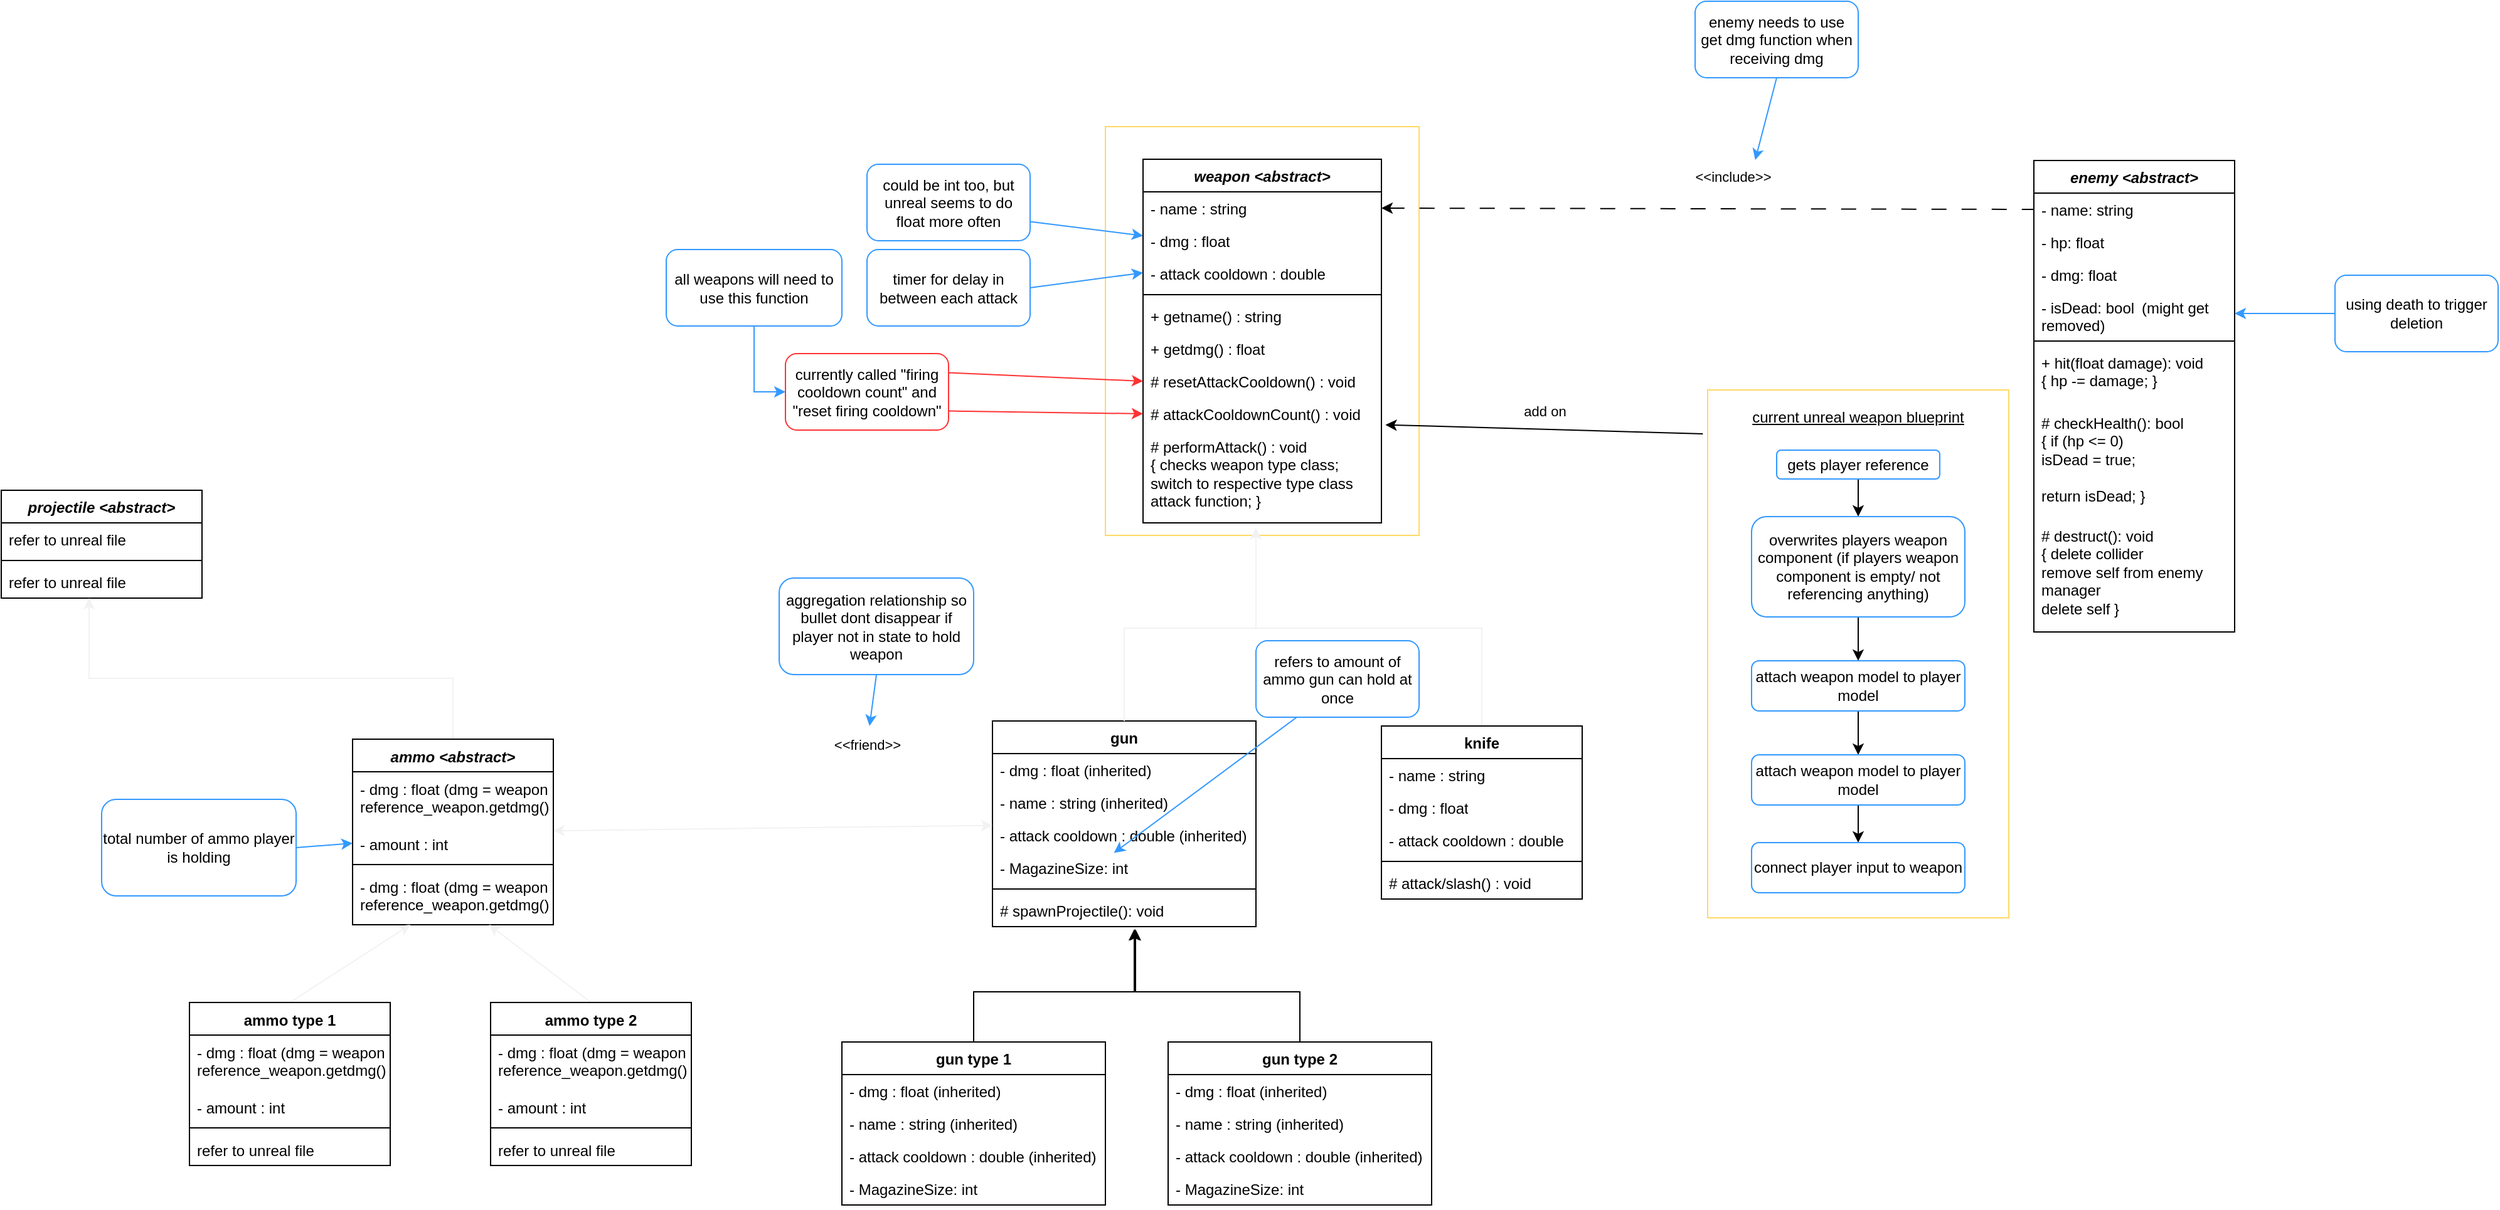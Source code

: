 <mxfile version="24.6.1" type="device">
  <diagram name="Page-1" id="6MPBKqMcZj6GRGKp0TaY">
    <mxGraphModel dx="1543" dy="897" grid="1" gridSize="10" guides="1" tooltips="1" connect="1" arrows="1" fold="1" page="0" pageScale="1" pageWidth="850" pageHeight="1100" math="0" shadow="0">
      <root>
        <mxCell id="0" />
        <mxCell id="1" parent="0" />
        <mxCell id="6zPrzkhNBLhy1z3i9wGa-2" value="" style="whiteSpace=wrap;html=1;fillColor=none;strokeColor=#FFD966;movable=1;resizable=1;rotatable=1;deletable=1;editable=1;locked=0;connectable=1;" parent="1" vertex="1">
          <mxGeometry x="440" y="-250" width="250" height="326" as="geometry" />
        </mxCell>
        <mxCell id="JXRb00SrN08mzoMpd-NG-2" value="gun" style="swimlane;fontStyle=1;align=center;verticalAlign=top;childLayout=stackLayout;horizontal=1;startSize=26;horizontalStack=0;resizeParent=1;resizeParentMax=0;resizeLast=0;collapsible=1;marginBottom=0;whiteSpace=wrap;html=1;" parent="1" vertex="1">
          <mxGeometry x="350" y="224" width="210" height="164" as="geometry" />
        </mxCell>
        <mxCell id="JXRb00SrN08mzoMpd-NG-5" value="- dmg : float (inherited)" style="text;strokeColor=none;fillColor=none;align=left;verticalAlign=top;spacingLeft=4;spacingRight=4;overflow=hidden;rotatable=0;points=[[0,0.5],[1,0.5]];portConstraint=eastwest;whiteSpace=wrap;html=1;" parent="JXRb00SrN08mzoMpd-NG-2" vertex="1">
          <mxGeometry y="26" width="210" height="26" as="geometry" />
        </mxCell>
        <mxCell id="JXRb00SrN08mzoMpd-NG-3" value="- name : string (inherited)" style="text;strokeColor=none;fillColor=none;align=left;verticalAlign=top;spacingLeft=4;spacingRight=4;overflow=hidden;rotatable=0;points=[[0,0.5],[1,0.5]];portConstraint=eastwest;whiteSpace=wrap;html=1;" parent="JXRb00SrN08mzoMpd-NG-2" vertex="1">
          <mxGeometry y="52" width="210" height="26" as="geometry" />
        </mxCell>
        <mxCell id="6zPrzkhNBLhy1z3i9wGa-43" value="- attack cooldown : double (inherited)" style="text;strokeColor=none;fillColor=none;align=left;verticalAlign=top;spacingLeft=4;spacingRight=4;overflow=hidden;rotatable=0;points=[[0,0.5],[1,0.5]];portConstraint=eastwest;whiteSpace=wrap;html=1;" parent="JXRb00SrN08mzoMpd-NG-2" vertex="1">
          <mxGeometry y="78" width="210" height="26" as="geometry" />
        </mxCell>
        <mxCell id="JXRb00SrN08mzoMpd-NG-10" value="- MagazineSize: int" style="text;strokeColor=none;fillColor=none;align=left;verticalAlign=top;spacingLeft=4;spacingRight=4;overflow=hidden;rotatable=0;points=[[0,0.5],[1,0.5]];portConstraint=eastwest;whiteSpace=wrap;html=1;" parent="JXRb00SrN08mzoMpd-NG-2" vertex="1">
          <mxGeometry y="104" width="210" height="26" as="geometry" />
        </mxCell>
        <mxCell id="_mh84VMPJjk686MAF9o1-27" value="" style="line;strokeWidth=1;fillColor=none;align=left;verticalAlign=middle;spacingTop=-1;spacingLeft=3;spacingRight=3;rotatable=0;labelPosition=right;points=[];portConstraint=eastwest;strokeColor=inherit;" vertex="1" parent="JXRb00SrN08mzoMpd-NG-2">
          <mxGeometry y="130" width="210" height="8" as="geometry" />
        </mxCell>
        <mxCell id="_mh84VMPJjk686MAF9o1-26" value="# spawnProjectile(): void" style="text;strokeColor=none;fillColor=none;align=left;verticalAlign=top;spacingLeft=4;spacingRight=4;overflow=hidden;rotatable=0;points=[[0,0.5],[1,0.5]];portConstraint=eastwest;whiteSpace=wrap;html=1;" vertex="1" parent="JXRb00SrN08mzoMpd-NG-2">
          <mxGeometry y="138" width="210" height="26" as="geometry" />
        </mxCell>
        <mxCell id="JXRb00SrN08mzoMpd-NG-8" style="rounded=0;orthogonalLoop=1;jettySize=auto;html=1;exitX=1;exitY=0.75;exitDx=0;exitDy=0;strokeColor=#3399FF;endArrow=classic;endFill=1;entryX=0;entryY=0.346;entryDx=0;entryDy=0;entryPerimeter=0;" parent="1" source="6zPrzkhNBLhy1z3i9wGa-31" target="6zPrzkhNBLhy1z3i9wGa-23" edge="1">
          <mxGeometry relative="1" as="geometry">
            <mxPoint x="750" y="-80.5" as="sourcePoint" />
            <mxPoint x="470" y="-50" as="targetPoint" />
          </mxGeometry>
        </mxCell>
        <mxCell id="JXRb00SrN08mzoMpd-NG-12" style="rounded=0;orthogonalLoop=1;jettySize=auto;html=1;exitX=0.25;exitY=1;exitDx=0;exitDy=0;entryX=0.461;entryY=0.046;entryDx=0;entryDy=0;entryPerimeter=0;strokeColor=#3399FF;" parent="1" source="6zPrzkhNBLhy1z3i9wGa-32" target="JXRb00SrN08mzoMpd-NG-10" edge="1">
          <mxGeometry relative="1" as="geometry">
            <mxPoint x="600" y="288.5" as="sourcePoint" />
          </mxGeometry>
        </mxCell>
        <mxCell id="JXRb00SrN08mzoMpd-NG-13" value="&lt;i&gt;projectile &amp;lt;abstract&amp;gt;&lt;/i&gt;" style="swimlane;fontStyle=1;align=center;verticalAlign=top;childLayout=stackLayout;horizontal=1;startSize=26;horizontalStack=0;resizeParent=1;resizeParentMax=0;resizeLast=0;collapsible=1;marginBottom=0;whiteSpace=wrap;html=1;" parent="1" vertex="1">
          <mxGeometry x="-440" y="40" width="160" height="86" as="geometry" />
        </mxCell>
        <mxCell id="JXRb00SrN08mzoMpd-NG-14" value="refer to unreal file" style="text;strokeColor=none;fillColor=none;align=left;verticalAlign=top;spacingLeft=4;spacingRight=4;overflow=hidden;rotatable=0;points=[[0,0.5],[1,0.5]];portConstraint=eastwest;whiteSpace=wrap;html=1;" parent="JXRb00SrN08mzoMpd-NG-13" vertex="1">
          <mxGeometry y="26" width="160" height="26" as="geometry" />
        </mxCell>
        <mxCell id="JXRb00SrN08mzoMpd-NG-17" value="" style="line;strokeWidth=1;fillColor=none;align=left;verticalAlign=middle;spacingTop=-1;spacingLeft=3;spacingRight=3;rotatable=0;labelPosition=right;points=[];portConstraint=eastwest;strokeColor=inherit;" parent="JXRb00SrN08mzoMpd-NG-13" vertex="1">
          <mxGeometry y="52" width="160" height="8" as="geometry" />
        </mxCell>
        <mxCell id="JXRb00SrN08mzoMpd-NG-23" value="refer to unreal file" style="text;strokeColor=none;fillColor=none;align=left;verticalAlign=top;spacingLeft=4;spacingRight=4;overflow=hidden;rotatable=0;points=[[0,0.5],[1,0.5]];portConstraint=eastwest;whiteSpace=wrap;html=1;" parent="JXRb00SrN08mzoMpd-NG-13" vertex="1">
          <mxGeometry y="60" width="160" height="26" as="geometry" />
        </mxCell>
        <mxCell id="JXRb00SrN08mzoMpd-NG-29" style="edgeStyle=none;rounded=0;orthogonalLoop=1;jettySize=auto;html=1;strokeColor=#F2F2F2;align=center;verticalAlign=middle;fontFamily=Helvetica;fontSize=11;fontColor=default;labelBackgroundColor=default;endArrow=classic;startArrow=classic;startFill=1;" parent="1" source="JXRb00SrN08mzoMpd-NG-24" target="JXRb00SrN08mzoMpd-NG-2" edge="1">
          <mxGeometry relative="1" as="geometry" />
        </mxCell>
        <mxCell id="JXRb00SrN08mzoMpd-NG-32" style="edgeStyle=orthogonalEdgeStyle;rounded=0;orthogonalLoop=1;jettySize=auto;html=1;exitX=0.5;exitY=0;exitDx=0;exitDy=0;strokeColor=#F2F2F2;align=center;verticalAlign=middle;fontFamily=Helvetica;fontSize=11;fontColor=default;labelBackgroundColor=default;endArrow=classic;" parent="1" source="JXRb00SrN08mzoMpd-NG-24" target="JXRb00SrN08mzoMpd-NG-23" edge="1">
          <mxGeometry relative="1" as="geometry">
            <Array as="points">
              <mxPoint x="-80" y="190" />
              <mxPoint x="-370" y="190" />
            </Array>
          </mxGeometry>
        </mxCell>
        <mxCell id="JXRb00SrN08mzoMpd-NG-24" value="&lt;i&gt;ammo &amp;lt;abstract&amp;gt;&lt;/i&gt;" style="swimlane;fontStyle=1;align=center;verticalAlign=top;childLayout=stackLayout;horizontal=1;startSize=26;horizontalStack=0;resizeParent=1;resizeParentMax=0;resizeLast=0;collapsible=1;marginBottom=0;whiteSpace=wrap;html=1;" parent="1" vertex="1">
          <mxGeometry x="-160" y="238.5" width="160" height="148" as="geometry" />
        </mxCell>
        <mxCell id="JXRb00SrN08mzoMpd-NG-35" value="- dmg : float (dmg = weapon reference_weapon.getdmg()}" style="text;strokeColor=none;fillColor=none;align=left;verticalAlign=top;spacingLeft=4;spacingRight=4;overflow=hidden;rotatable=0;points=[[0,0.5],[1,0.5]];portConstraint=eastwest;whiteSpace=wrap;html=1;" parent="JXRb00SrN08mzoMpd-NG-24" vertex="1">
          <mxGeometry y="26" width="160" height="44" as="geometry" />
        </mxCell>
        <mxCell id="JXRb00SrN08mzoMpd-NG-27" value="- amount : int" style="text;strokeColor=none;fillColor=none;align=left;verticalAlign=top;spacingLeft=4;spacingRight=4;overflow=hidden;rotatable=0;points=[[0,0.5],[1,0.5]];portConstraint=eastwest;whiteSpace=wrap;html=1;" parent="JXRb00SrN08mzoMpd-NG-24" vertex="1">
          <mxGeometry y="70" width="160" height="26" as="geometry" />
        </mxCell>
        <mxCell id="JXRb00SrN08mzoMpd-NG-26" value="" style="line;strokeWidth=1;fillColor=none;align=left;verticalAlign=middle;spacingTop=-1;spacingLeft=3;spacingRight=3;rotatable=0;labelPosition=right;points=[];portConstraint=eastwest;strokeColor=inherit;" parent="JXRb00SrN08mzoMpd-NG-24" vertex="1">
          <mxGeometry y="96" width="160" height="8" as="geometry" />
        </mxCell>
        <mxCell id="JXRb00SrN08mzoMpd-NG-48" value="- dmg : float (dmg = weapon reference_weapon.getdmg()}" style="text;strokeColor=none;fillColor=none;align=left;verticalAlign=top;spacingLeft=4;spacingRight=4;overflow=hidden;rotatable=0;points=[[0,0.5],[1,0.5]];portConstraint=eastwest;whiteSpace=wrap;html=1;" parent="JXRb00SrN08mzoMpd-NG-24" vertex="1">
          <mxGeometry y="104" width="160" height="44" as="geometry" />
        </mxCell>
        <mxCell id="JXRb00SrN08mzoMpd-NG-31" value="&amp;lt;&amp;lt;friend&amp;gt;&amp;gt;" style="text;html=1;align=center;verticalAlign=middle;resizable=0;points=[];autosize=1;strokeColor=none;fillColor=none;fontFamily=Helvetica;fontSize=11;fontColor=default;labelBackgroundColor=default;" parent="1" vertex="1">
          <mxGeometry x="210" y="228" width="80" height="30" as="geometry" />
        </mxCell>
        <mxCell id="JXRb00SrN08mzoMpd-NG-45" style="edgeStyle=none;rounded=0;orthogonalLoop=1;jettySize=auto;html=1;exitX=0.5;exitY=0;exitDx=0;exitDy=0;strokeColor=#F2F2F2;align=center;verticalAlign=middle;fontFamily=Helvetica;fontSize=11;fontColor=default;labelBackgroundColor=default;endArrow=classic;" parent="1" source="JXRb00SrN08mzoMpd-NG-37" target="JXRb00SrN08mzoMpd-NG-48" edge="1">
          <mxGeometry relative="1" as="geometry" />
        </mxCell>
        <mxCell id="JXRb00SrN08mzoMpd-NG-37" value="ammo type 1" style="swimlane;fontStyle=1;align=center;verticalAlign=top;childLayout=stackLayout;horizontal=1;startSize=26;horizontalStack=0;resizeParent=1;resizeParentMax=0;resizeLast=0;collapsible=1;marginBottom=0;whiteSpace=wrap;html=1;" parent="1" vertex="1">
          <mxGeometry x="-290" y="448.5" width="160" height="130" as="geometry" />
        </mxCell>
        <mxCell id="JXRb00SrN08mzoMpd-NG-38" value="- dmg : float (dmg = weapon reference_weapon.getdmg()}" style="text;strokeColor=none;fillColor=none;align=left;verticalAlign=top;spacingLeft=4;spacingRight=4;overflow=hidden;rotatable=0;points=[[0,0.5],[1,0.5]];portConstraint=eastwest;whiteSpace=wrap;html=1;" parent="JXRb00SrN08mzoMpd-NG-37" vertex="1">
          <mxGeometry y="26" width="160" height="44" as="geometry" />
        </mxCell>
        <mxCell id="JXRb00SrN08mzoMpd-NG-51" value="- amount : int" style="text;strokeColor=none;fillColor=none;align=left;verticalAlign=top;spacingLeft=4;spacingRight=4;overflow=hidden;rotatable=0;points=[[0,0.5],[1,0.5]];portConstraint=eastwest;whiteSpace=wrap;html=1;" parent="JXRb00SrN08mzoMpd-NG-37" vertex="1">
          <mxGeometry y="70" width="160" height="26" as="geometry" />
        </mxCell>
        <mxCell id="JXRb00SrN08mzoMpd-NG-39" value="" style="line;strokeWidth=1;fillColor=none;align=left;verticalAlign=middle;spacingTop=-1;spacingLeft=3;spacingRight=3;rotatable=0;labelPosition=right;points=[];portConstraint=eastwest;strokeColor=inherit;" parent="JXRb00SrN08mzoMpd-NG-37" vertex="1">
          <mxGeometry y="96" width="160" height="8" as="geometry" />
        </mxCell>
        <mxCell id="JXRb00SrN08mzoMpd-NG-40" value="refer to unreal file" style="text;strokeColor=none;fillColor=none;align=left;verticalAlign=top;spacingLeft=4;spacingRight=4;overflow=hidden;rotatable=0;points=[[0,0.5],[1,0.5]];portConstraint=eastwest;whiteSpace=wrap;html=1;" parent="JXRb00SrN08mzoMpd-NG-37" vertex="1">
          <mxGeometry y="104" width="160" height="26" as="geometry" />
        </mxCell>
        <mxCell id="JXRb00SrN08mzoMpd-NG-46" style="edgeStyle=none;rounded=0;orthogonalLoop=1;jettySize=auto;html=1;exitX=0.5;exitY=0;exitDx=0;exitDy=0;strokeColor=#F2F2F2;align=center;verticalAlign=middle;fontFamily=Helvetica;fontSize=11;fontColor=default;labelBackgroundColor=default;endArrow=classic;" parent="1" source="JXRb00SrN08mzoMpd-NG-41" target="JXRb00SrN08mzoMpd-NG-48" edge="1">
          <mxGeometry relative="1" as="geometry" />
        </mxCell>
        <mxCell id="JXRb00SrN08mzoMpd-NG-41" value="ammo type 2" style="swimlane;fontStyle=1;align=center;verticalAlign=top;childLayout=stackLayout;horizontal=1;startSize=26;horizontalStack=0;resizeParent=1;resizeParentMax=0;resizeLast=0;collapsible=1;marginBottom=0;whiteSpace=wrap;html=1;" parent="1" vertex="1">
          <mxGeometry x="-50" y="448.5" width="160" height="130" as="geometry" />
        </mxCell>
        <mxCell id="JXRb00SrN08mzoMpd-NG-42" value="- dmg : float (dmg = weapon reference_weapon.getdmg()}" style="text;strokeColor=none;fillColor=none;align=left;verticalAlign=top;spacingLeft=4;spacingRight=4;overflow=hidden;rotatable=0;points=[[0,0.5],[1,0.5]];portConstraint=eastwest;whiteSpace=wrap;html=1;" parent="JXRb00SrN08mzoMpd-NG-41" vertex="1">
          <mxGeometry y="26" width="160" height="44" as="geometry" />
        </mxCell>
        <mxCell id="JXRb00SrN08mzoMpd-NG-61" value="- amount : int" style="text;strokeColor=none;fillColor=none;align=left;verticalAlign=top;spacingLeft=4;spacingRight=4;overflow=hidden;rotatable=0;points=[[0,0.5],[1,0.5]];portConstraint=eastwest;whiteSpace=wrap;html=1;" parent="JXRb00SrN08mzoMpd-NG-41" vertex="1">
          <mxGeometry y="70" width="160" height="26" as="geometry" />
        </mxCell>
        <mxCell id="JXRb00SrN08mzoMpd-NG-43" value="" style="line;strokeWidth=1;fillColor=none;align=left;verticalAlign=middle;spacingTop=-1;spacingLeft=3;spacingRight=3;rotatable=0;labelPosition=right;points=[];portConstraint=eastwest;strokeColor=inherit;" parent="JXRb00SrN08mzoMpd-NG-41" vertex="1">
          <mxGeometry y="96" width="160" height="8" as="geometry" />
        </mxCell>
        <mxCell id="JXRb00SrN08mzoMpd-NG-44" value="refer to unreal file" style="text;strokeColor=none;fillColor=none;align=left;verticalAlign=top;spacingLeft=4;spacingRight=4;overflow=hidden;rotatable=0;points=[[0,0.5],[1,0.5]];portConstraint=eastwest;whiteSpace=wrap;html=1;" parent="JXRb00SrN08mzoMpd-NG-41" vertex="1">
          <mxGeometry y="104" width="160" height="26" as="geometry" />
        </mxCell>
        <mxCell id="6zPrzkhNBLhy1z3i9wGa-16" style="edgeStyle=none;rounded=0;orthogonalLoop=1;jettySize=auto;html=1;exitX=0.5;exitY=1;exitDx=0;exitDy=0;strokeColor=#3399FF;align=center;verticalAlign=middle;fontFamily=Helvetica;fontSize=11;fontColor=default;labelBackgroundColor=default;endArrow=classic;" parent="1" source="JXRb00SrN08mzoMpd-NG-47" target="JXRb00SrN08mzoMpd-NG-31" edge="1">
          <mxGeometry relative="1" as="geometry" />
        </mxCell>
        <mxCell id="JXRb00SrN08mzoMpd-NG-47" value="aggregation relationship so bullet dont disappear if player not in state to hold weapon" style="html=1;whiteSpace=wrap;fillColor=none;rounded=1;strokeColor=#3399FF;" parent="1" vertex="1">
          <mxGeometry x="180" y="110" width="155" height="77" as="geometry" />
        </mxCell>
        <mxCell id="JXRb00SrN08mzoMpd-NG-50" style="edgeStyle=none;rounded=0;orthogonalLoop=1;jettySize=auto;html=1;exitX=1;exitY=0.5;exitDx=0;exitDy=0;entryX=0;entryY=0.5;entryDx=0;entryDy=0;strokeColor=#3399FF;align=center;verticalAlign=middle;fontFamily=Helvetica;fontSize=11;fontColor=default;labelBackgroundColor=default;endArrow=classic;" parent="1" source="JXRb00SrN08mzoMpd-NG-49" target="JXRb00SrN08mzoMpd-NG-27" edge="1">
          <mxGeometry relative="1" as="geometry" />
        </mxCell>
        <mxCell id="JXRb00SrN08mzoMpd-NG-49" value="total number of ammo player is holding" style="html=1;whiteSpace=wrap;fillColor=none;rounded=1;strokeColor=#3399FF;" parent="1" vertex="1">
          <mxGeometry x="-360" y="286.5" width="155" height="77" as="geometry" />
        </mxCell>
        <mxCell id="6zPrzkhNBLhy1z3i9wGa-4" style="rounded=0;orthogonalLoop=1;jettySize=auto;html=1;exitX=1.017;exitY=0.839;exitDx=0;exitDy=0;exitPerimeter=0;entryX=-0.016;entryY=0.083;entryDx=0;entryDy=0;entryPerimeter=0;endArrow=none;endFill=0;startArrow=classic;startFill=1;" parent="1" target="6zPrzkhNBLhy1z3i9wGa-5" edge="1" source="_mh84VMPJjk686MAF9o1-2">
          <mxGeometry relative="1" as="geometry">
            <mxPoint x="920" y="120" as="targetPoint" />
            <mxPoint x="670" y="36.25" as="sourcePoint" />
          </mxGeometry>
        </mxCell>
        <mxCell id="6zPrzkhNBLhy1z3i9wGa-21" value="&lt;i&gt;weapon &amp;lt;abstract&amp;gt;&lt;/i&gt;" style="swimlane;fontStyle=1;align=center;verticalAlign=top;childLayout=stackLayout;horizontal=1;startSize=26;horizontalStack=0;resizeParent=1;resizeParentMax=0;resizeLast=0;collapsible=1;marginBottom=0;whiteSpace=wrap;html=1;" parent="1" vertex="1">
          <mxGeometry x="470" y="-224" width="190" height="290" as="geometry" />
        </mxCell>
        <mxCell id="6zPrzkhNBLhy1z3i9wGa-22" value="- name : string" style="text;strokeColor=none;fillColor=none;align=left;verticalAlign=top;spacingLeft=4;spacingRight=4;overflow=hidden;rotatable=0;points=[[0,0.5],[1,0.5]];portConstraint=eastwest;whiteSpace=wrap;html=1;" parent="6zPrzkhNBLhy1z3i9wGa-21" vertex="1">
          <mxGeometry y="26" width="190" height="26" as="geometry" />
        </mxCell>
        <mxCell id="6zPrzkhNBLhy1z3i9wGa-23" value="- dmg : float" style="text;strokeColor=none;fillColor=none;align=left;verticalAlign=top;spacingLeft=4;spacingRight=4;overflow=hidden;rotatable=0;points=[[0,0.5],[1,0.5]];portConstraint=eastwest;whiteSpace=wrap;html=1;" parent="6zPrzkhNBLhy1z3i9wGa-21" vertex="1">
          <mxGeometry y="52" width="190" height="26" as="geometry" />
        </mxCell>
        <mxCell id="6zPrzkhNBLhy1z3i9wGa-39" value="- attack cooldown : double" style="text;strokeColor=none;fillColor=none;align=left;verticalAlign=top;spacingLeft=4;spacingRight=4;overflow=hidden;rotatable=0;points=[[0,0.5],[1,0.5]];portConstraint=eastwest;whiteSpace=wrap;html=1;" parent="6zPrzkhNBLhy1z3i9wGa-21" vertex="1">
          <mxGeometry y="78" width="190" height="26" as="geometry" />
        </mxCell>
        <mxCell id="6zPrzkhNBLhy1z3i9wGa-25" value="" style="line;strokeWidth=1;fillColor=none;align=left;verticalAlign=middle;spacingTop=-1;spacingLeft=3;spacingRight=3;rotatable=0;labelPosition=right;points=[];portConstraint=eastwest;strokeColor=inherit;" parent="6zPrzkhNBLhy1z3i9wGa-21" vertex="1">
          <mxGeometry y="104" width="190" height="8" as="geometry" />
        </mxCell>
        <mxCell id="6zPrzkhNBLhy1z3i9wGa-26" value="+ getname() : string" style="text;strokeColor=none;fillColor=none;align=left;verticalAlign=top;spacingLeft=4;spacingRight=4;overflow=hidden;rotatable=0;points=[[0,0.5],[1,0.5]];portConstraint=eastwest;whiteSpace=wrap;html=1;" parent="6zPrzkhNBLhy1z3i9wGa-21" vertex="1">
          <mxGeometry y="112" width="190" height="26" as="geometry" />
        </mxCell>
        <mxCell id="6zPrzkhNBLhy1z3i9wGa-27" value="+ getdmg() : float" style="text;strokeColor=none;fillColor=none;align=left;verticalAlign=top;spacingLeft=4;spacingRight=4;overflow=hidden;rotatable=0;points=[[0,0.5],[1,0.5]];portConstraint=eastwest;whiteSpace=wrap;html=1;" parent="6zPrzkhNBLhy1z3i9wGa-21" vertex="1">
          <mxGeometry y="138" width="190" height="26" as="geometry" />
        </mxCell>
        <mxCell id="_mh84VMPJjk686MAF9o1-1" value="# resetAttackCooldown() : void" style="text;strokeColor=none;fillColor=none;align=left;verticalAlign=top;spacingLeft=4;spacingRight=4;overflow=hidden;rotatable=0;points=[[0,0.5],[1,0.5]];portConstraint=eastwest;whiteSpace=wrap;html=1;" vertex="1" parent="6zPrzkhNBLhy1z3i9wGa-21">
          <mxGeometry y="164" width="190" height="26" as="geometry" />
        </mxCell>
        <mxCell id="_mh84VMPJjk686MAF9o1-2" value="# attackCooldownCount() : void" style="text;strokeColor=none;fillColor=none;align=left;verticalAlign=top;spacingLeft=4;spacingRight=4;overflow=hidden;rotatable=0;points=[[0,0.5],[1,0.5]];portConstraint=eastwest;whiteSpace=wrap;html=1;" vertex="1" parent="6zPrzkhNBLhy1z3i9wGa-21">
          <mxGeometry y="190" width="190" height="26" as="geometry" />
        </mxCell>
        <mxCell id="_mh84VMPJjk686MAF9o1-30" value="# performAttack() : void&lt;div&gt;{ checks weapon type class;&lt;/div&gt;&lt;div&gt;switch to respective type class attack function; }&lt;/div&gt;" style="text;strokeColor=none;fillColor=none;align=left;verticalAlign=top;spacingLeft=4;spacingRight=4;overflow=hidden;rotatable=0;points=[[0,0.5],[1,0.5]];portConstraint=eastwest;whiteSpace=wrap;html=1;" vertex="1" parent="6zPrzkhNBLhy1z3i9wGa-21">
          <mxGeometry y="216" width="190" height="74" as="geometry" />
        </mxCell>
        <mxCell id="6zPrzkhNBLhy1z3i9wGa-31" value="could be int too, but unreal seems to do float more often" style="html=1;whiteSpace=wrap;fillColor=none;rounded=1;strokeColor=#3399FF;" parent="1" vertex="1">
          <mxGeometry x="250" y="-220" width="130" height="61" as="geometry" />
        </mxCell>
        <mxCell id="6zPrzkhNBLhy1z3i9wGa-32" value="refers to amount of ammo gun can hold at once" style="html=1;whiteSpace=wrap;fillColor=none;rounded=1;strokeColor=#3399FF;" parent="1" vertex="1">
          <mxGeometry x="560" y="160" width="130" height="61" as="geometry" />
        </mxCell>
        <mxCell id="6zPrzkhNBLhy1z3i9wGa-33" style="edgeStyle=orthogonalEdgeStyle;rounded=0;orthogonalLoop=1;jettySize=auto;html=1;exitX=0.5;exitY=0;exitDx=0;exitDy=0;strokeColor=#F2F2F2;align=center;verticalAlign=middle;fontFamily=Helvetica;fontSize=11;fontColor=default;labelBackgroundColor=default;endArrow=classic;" parent="1" source="JXRb00SrN08mzoMpd-NG-2" edge="1">
          <mxGeometry relative="1" as="geometry">
            <mxPoint x="560" y="70" as="targetPoint" />
            <Array as="points">
              <mxPoint x="455" y="150" />
              <mxPoint x="560" y="150" />
            </Array>
          </mxGeometry>
        </mxCell>
        <mxCell id="6zPrzkhNBLhy1z3i9wGa-38" style="rounded=0;orthogonalLoop=1;jettySize=auto;html=1;exitX=0.5;exitY=0;exitDx=0;exitDy=0;strokeColor=#F2F2F2;align=center;verticalAlign=middle;fontFamily=Helvetica;fontSize=11;fontColor=default;labelBackgroundColor=default;endArrow=classic;edgeStyle=orthogonalEdgeStyle;" parent="1" source="6zPrzkhNBLhy1z3i9wGa-34" edge="1">
          <mxGeometry relative="1" as="geometry">
            <mxPoint x="560" y="70" as="targetPoint" />
            <Array as="points">
              <mxPoint x="740" y="150" />
              <mxPoint x="560" y="150" />
            </Array>
          </mxGeometry>
        </mxCell>
        <mxCell id="6zPrzkhNBLhy1z3i9wGa-34" value="knife" style="swimlane;fontStyle=1;align=center;verticalAlign=top;childLayout=stackLayout;horizontal=1;startSize=26;horizontalStack=0;resizeParent=1;resizeParentMax=0;resizeLast=0;collapsible=1;marginBottom=0;whiteSpace=wrap;html=1;" parent="1" vertex="1">
          <mxGeometry x="660" y="228" width="160" height="138" as="geometry" />
        </mxCell>
        <mxCell id="6zPrzkhNBLhy1z3i9wGa-35" value="- name : string" style="text;strokeColor=none;fillColor=none;align=left;verticalAlign=top;spacingLeft=4;spacingRight=4;overflow=hidden;rotatable=0;points=[[0,0.5],[1,0.5]];portConstraint=eastwest;whiteSpace=wrap;html=1;" parent="6zPrzkhNBLhy1z3i9wGa-34" vertex="1">
          <mxGeometry y="26" width="160" height="26" as="geometry" />
        </mxCell>
        <mxCell id="6zPrzkhNBLhy1z3i9wGa-36" value="- dmg : float" style="text;strokeColor=none;fillColor=none;align=left;verticalAlign=top;spacingLeft=4;spacingRight=4;overflow=hidden;rotatable=0;points=[[0,0.5],[1,0.5]];portConstraint=eastwest;whiteSpace=wrap;html=1;" parent="6zPrzkhNBLhy1z3i9wGa-34" vertex="1">
          <mxGeometry y="52" width="160" height="26" as="geometry" />
        </mxCell>
        <mxCell id="6zPrzkhNBLhy1z3i9wGa-42" value="- attack cooldown : double" style="text;strokeColor=none;fillColor=none;align=left;verticalAlign=top;spacingLeft=4;spacingRight=4;overflow=hidden;rotatable=0;points=[[0,0.5],[1,0.5]];portConstraint=eastwest;whiteSpace=wrap;html=1;" parent="6zPrzkhNBLhy1z3i9wGa-34" vertex="1">
          <mxGeometry y="78" width="160" height="26" as="geometry" />
        </mxCell>
        <mxCell id="_mh84VMPJjk686MAF9o1-29" value="" style="line;strokeWidth=1;fillColor=none;align=left;verticalAlign=middle;spacingTop=-1;spacingLeft=3;spacingRight=3;rotatable=0;labelPosition=right;points=[];portConstraint=eastwest;strokeColor=inherit;" vertex="1" parent="6zPrzkhNBLhy1z3i9wGa-34">
          <mxGeometry y="104" width="160" height="8" as="geometry" />
        </mxCell>
        <mxCell id="_mh84VMPJjk686MAF9o1-28" value="# attack/slash() : void" style="text;strokeColor=none;fillColor=none;align=left;verticalAlign=top;spacingLeft=4;spacingRight=4;overflow=hidden;rotatable=0;points=[[0,0.5],[1,0.5]];portConstraint=eastwest;whiteSpace=wrap;html=1;" vertex="1" parent="6zPrzkhNBLhy1z3i9wGa-34">
          <mxGeometry y="112" width="160" height="26" as="geometry" />
        </mxCell>
        <mxCell id="6zPrzkhNBLhy1z3i9wGa-41" style="edgeStyle=none;rounded=0;orthogonalLoop=1;jettySize=auto;html=1;strokeColor=#3399FF;align=center;verticalAlign=middle;fontFamily=Helvetica;fontSize=11;fontColor=default;labelBackgroundColor=default;endArrow=classic;entryX=0;entryY=0.481;entryDx=0;entryDy=0;entryPerimeter=0;exitX=1;exitY=0.5;exitDx=0;exitDy=0;" parent="1" source="6zPrzkhNBLhy1z3i9wGa-40" target="6zPrzkhNBLhy1z3i9wGa-39" edge="1">
          <mxGeometry relative="1" as="geometry">
            <mxPoint x="320" y="-30" as="sourcePoint" />
            <mxPoint x="470" y="-30" as="targetPoint" />
          </mxGeometry>
        </mxCell>
        <mxCell id="6zPrzkhNBLhy1z3i9wGa-40" value="timer for delay in between each attack" style="html=1;whiteSpace=wrap;fillColor=none;rounded=1;strokeColor=#3399FF;" parent="1" vertex="1">
          <mxGeometry x="250" y="-152" width="130" height="61" as="geometry" />
        </mxCell>
        <mxCell id="6zPrzkhNBLhy1z3i9wGa-44" value="" style="group" parent="1" vertex="1" connectable="0">
          <mxGeometry x="920" y="-40" width="240" height="421" as="geometry" />
        </mxCell>
        <mxCell id="6zPrzkhNBLhy1z3i9wGa-5" value="" style="whiteSpace=wrap;html=1;fillColor=none;strokeColor=#FFD966;" parent="6zPrzkhNBLhy1z3i9wGa-44" vertex="1">
          <mxGeometry width="240" height="421" as="geometry" />
        </mxCell>
        <mxCell id="6zPrzkhNBLhy1z3i9wGa-6" value="current unreal weapon blueprint" style="html=1;whiteSpace=wrap;fillColor=none;rounded=1;strokeColor=none;fontStyle=4" parent="6zPrzkhNBLhy1z3i9wGa-44" vertex="1">
          <mxGeometry x="25" y="11" width="190" height="22" as="geometry" />
        </mxCell>
        <mxCell id="6zPrzkhNBLhy1z3i9wGa-9" style="edgeStyle=orthogonalEdgeStyle;rounded=0;orthogonalLoop=1;jettySize=auto;html=1;exitX=0.5;exitY=1;exitDx=0;exitDy=0;entryX=0.5;entryY=0;entryDx=0;entryDy=0;" parent="6zPrzkhNBLhy1z3i9wGa-44" source="6zPrzkhNBLhy1z3i9wGa-7" target="6zPrzkhNBLhy1z3i9wGa-8" edge="1">
          <mxGeometry relative="1" as="geometry" />
        </mxCell>
        <mxCell id="6zPrzkhNBLhy1z3i9wGa-7" value="gets player reference" style="html=1;whiteSpace=wrap;fillColor=none;rounded=1;strokeColor=#3399FF;" parent="6zPrzkhNBLhy1z3i9wGa-44" vertex="1">
          <mxGeometry x="55" y="48" width="130" height="23" as="geometry" />
        </mxCell>
        <mxCell id="6zPrzkhNBLhy1z3i9wGa-11" style="edgeStyle=orthogonalEdgeStyle;rounded=0;orthogonalLoop=1;jettySize=auto;html=1;exitX=0.5;exitY=1;exitDx=0;exitDy=0;entryX=0.5;entryY=0;entryDx=0;entryDy=0;" parent="6zPrzkhNBLhy1z3i9wGa-44" source="6zPrzkhNBLhy1z3i9wGa-8" target="6zPrzkhNBLhy1z3i9wGa-10" edge="1">
          <mxGeometry relative="1" as="geometry" />
        </mxCell>
        <mxCell id="6zPrzkhNBLhy1z3i9wGa-8" value="overwrites players weapon component (if players weapon component is empty/ not referencing anything)" style="html=1;whiteSpace=wrap;fillColor=none;rounded=1;strokeColor=#3399FF;" parent="6zPrzkhNBLhy1z3i9wGa-44" vertex="1">
          <mxGeometry x="35" y="101" width="170" height="80" as="geometry" />
        </mxCell>
        <mxCell id="6zPrzkhNBLhy1z3i9wGa-13" style="edgeStyle=orthogonalEdgeStyle;rounded=0;orthogonalLoop=1;jettySize=auto;html=1;exitX=0.5;exitY=1;exitDx=0;exitDy=0;entryX=0.5;entryY=0;entryDx=0;entryDy=0;" parent="6zPrzkhNBLhy1z3i9wGa-44" source="6zPrzkhNBLhy1z3i9wGa-10" target="6zPrzkhNBLhy1z3i9wGa-12" edge="1">
          <mxGeometry relative="1" as="geometry" />
        </mxCell>
        <mxCell id="6zPrzkhNBLhy1z3i9wGa-10" value="attach weapon model to player model" style="html=1;whiteSpace=wrap;fillColor=none;rounded=1;strokeColor=#3399FF;" parent="6zPrzkhNBLhy1z3i9wGa-44" vertex="1">
          <mxGeometry x="35" y="216" width="170" height="40" as="geometry" />
        </mxCell>
        <mxCell id="6zPrzkhNBLhy1z3i9wGa-15" style="edgeStyle=orthogonalEdgeStyle;rounded=0;orthogonalLoop=1;jettySize=auto;html=1;exitX=0.5;exitY=1;exitDx=0;exitDy=0;entryX=0.5;entryY=0;entryDx=0;entryDy=0;" parent="6zPrzkhNBLhy1z3i9wGa-44" source="6zPrzkhNBLhy1z3i9wGa-12" target="6zPrzkhNBLhy1z3i9wGa-14" edge="1">
          <mxGeometry relative="1" as="geometry" />
        </mxCell>
        <mxCell id="6zPrzkhNBLhy1z3i9wGa-12" value="attach weapon model to player model" style="html=1;whiteSpace=wrap;fillColor=none;rounded=1;strokeColor=#3399FF;" parent="6zPrzkhNBLhy1z3i9wGa-44" vertex="1">
          <mxGeometry x="35" y="291" width="170" height="40" as="geometry" />
        </mxCell>
        <mxCell id="6zPrzkhNBLhy1z3i9wGa-14" value="connect player input to weapon" style="html=1;whiteSpace=wrap;fillColor=none;rounded=1;strokeColor=#3399FF;" parent="6zPrzkhNBLhy1z3i9wGa-44" vertex="1">
          <mxGeometry x="35" y="361" width="170" height="40" as="geometry" />
        </mxCell>
        <mxCell id="6zPrzkhNBLhy1z3i9wGa-45" value="add on" style="text;html=1;align=center;verticalAlign=middle;resizable=0;points=[];autosize=1;strokeColor=none;fillColor=none;fontFamily=Helvetica;fontSize=11;fontColor=default;labelBackgroundColor=default;" parent="1" vertex="1">
          <mxGeometry x="760" y="-38" width="60" height="30" as="geometry" />
        </mxCell>
        <mxCell id="TLDTbcm-xLVbOVfaIS9j-2" value="&lt;i&gt;enemy &amp;lt;abstract&amp;gt;&lt;/i&gt;" style="swimlane;fontStyle=1;align=center;verticalAlign=top;childLayout=stackLayout;horizontal=1;startSize=26;horizontalStack=0;resizeParent=1;resizeParentMax=0;resizeLast=0;collapsible=1;marginBottom=0;whiteSpace=wrap;html=1;" parent="1" vertex="1">
          <mxGeometry x="1180" y="-223" width="160" height="376" as="geometry" />
        </mxCell>
        <mxCell id="TLDTbcm-xLVbOVfaIS9j-10" value="- name: string" style="text;strokeColor=none;fillColor=none;align=left;verticalAlign=top;spacingLeft=4;spacingRight=4;overflow=hidden;rotatable=0;points=[[0,0.5],[1,0.5]];portConstraint=eastwest;whiteSpace=wrap;html=1;" parent="TLDTbcm-xLVbOVfaIS9j-2" vertex="1">
          <mxGeometry y="26" width="160" height="26" as="geometry" />
        </mxCell>
        <mxCell id="TLDTbcm-xLVbOVfaIS9j-3" value="- hp: float" style="text;strokeColor=none;fillColor=none;align=left;verticalAlign=top;spacingLeft=4;spacingRight=4;overflow=hidden;rotatable=0;points=[[0,0.5],[1,0.5]];portConstraint=eastwest;whiteSpace=wrap;html=1;" parent="TLDTbcm-xLVbOVfaIS9j-2" vertex="1">
          <mxGeometry y="52" width="160" height="26" as="geometry" />
        </mxCell>
        <mxCell id="TLDTbcm-xLVbOVfaIS9j-9" value="- dmg: float" style="text;strokeColor=none;fillColor=none;align=left;verticalAlign=top;spacingLeft=4;spacingRight=4;overflow=hidden;rotatable=0;points=[[0,0.5],[1,0.5]];portConstraint=eastwest;whiteSpace=wrap;html=1;" parent="TLDTbcm-xLVbOVfaIS9j-2" vertex="1">
          <mxGeometry y="78" width="160" height="26" as="geometry" />
        </mxCell>
        <mxCell id="TLDTbcm-xLVbOVfaIS9j-12" value="- isDead: bool&lt;span style=&quot;white-space: pre;&quot;&gt;&#x9;&lt;/span&gt;(might get removed)" style="text;strokeColor=none;fillColor=none;align=left;verticalAlign=top;spacingLeft=4;spacingRight=4;overflow=hidden;rotatable=0;points=[[0,0.5],[1,0.5]];portConstraint=eastwest;whiteSpace=wrap;html=1;" parent="TLDTbcm-xLVbOVfaIS9j-2" vertex="1">
          <mxGeometry y="104" width="160" height="36" as="geometry" />
        </mxCell>
        <mxCell id="TLDTbcm-xLVbOVfaIS9j-4" value="" style="line;strokeWidth=1;fillColor=none;align=left;verticalAlign=middle;spacingTop=-1;spacingLeft=3;spacingRight=3;rotatable=0;labelPosition=right;points=[];portConstraint=eastwest;strokeColor=inherit;" parent="TLDTbcm-xLVbOVfaIS9j-2" vertex="1">
          <mxGeometry y="140" width="160" height="8" as="geometry" />
        </mxCell>
        <mxCell id="TLDTbcm-xLVbOVfaIS9j-5" value="+ hit(float damage): void&lt;div&gt;{ hp -= damage; }&lt;/div&gt;" style="text;strokeColor=none;fillColor=none;align=left;verticalAlign=top;spacingLeft=4;spacingRight=4;overflow=hidden;rotatable=0;points=[[0,0.5],[1,0.5]];portConstraint=eastwest;whiteSpace=wrap;html=1;" parent="TLDTbcm-xLVbOVfaIS9j-2" vertex="1">
          <mxGeometry y="148" width="160" height="48" as="geometry" />
        </mxCell>
        <mxCell id="TLDTbcm-xLVbOVfaIS9j-11" value="# checkHealth(): bool&lt;div&gt;{ if (hp &amp;lt;= 0)&lt;/div&gt;&lt;div&gt;&lt;span style=&quot;background-color: initial;&quot;&gt;isDead = true;&lt;/span&gt;&lt;/div&gt;&lt;div&gt;&lt;br&gt;&lt;/div&gt;&lt;div&gt;return isDead; }&lt;/div&gt;" style="text;strokeColor=none;fillColor=none;align=left;verticalAlign=top;spacingLeft=4;spacingRight=4;overflow=hidden;rotatable=0;points=[[0,0.5],[1,0.5]];portConstraint=eastwest;whiteSpace=wrap;html=1;" parent="TLDTbcm-xLVbOVfaIS9j-2" vertex="1">
          <mxGeometry y="196" width="160" height="90" as="geometry" />
        </mxCell>
        <mxCell id="TLDTbcm-xLVbOVfaIS9j-15" value="# destruct(): void&lt;div&gt;{ delete collider&lt;/div&gt;&lt;div&gt;&lt;span style=&quot;background-color: initial;&quot;&gt;remove self from enemy manager&lt;/span&gt;&lt;/div&gt;&lt;div&gt;&lt;span style=&quot;background-color: initial;&quot;&gt;delete self }&lt;/span&gt;&lt;/div&gt;" style="text;strokeColor=none;fillColor=none;align=left;verticalAlign=top;spacingLeft=4;spacingRight=4;overflow=hidden;rotatable=0;points=[[0,0.5],[1,0.5]];portConstraint=eastwest;whiteSpace=wrap;html=1;" parent="TLDTbcm-xLVbOVfaIS9j-2" vertex="1">
          <mxGeometry y="286" width="160" height="90" as="geometry" />
        </mxCell>
        <mxCell id="TLDTbcm-xLVbOVfaIS9j-1" style="rounded=0;orthogonalLoop=1;jettySize=auto;html=1;exitX=1;exitY=0.5;exitDx=0;exitDy=0;entryX=0;entryY=0.5;entryDx=0;entryDy=0;dashed=1;dashPattern=12 12;endArrow=none;endFill=0;startArrow=classic;startFill=1;" parent="1" source="6zPrzkhNBLhy1z3i9wGa-22" target="TLDTbcm-xLVbOVfaIS9j-10" edge="1">
          <mxGeometry relative="1" as="geometry">
            <mxPoint x="1210" y="-81.947" as="targetPoint" />
          </mxGeometry>
        </mxCell>
        <mxCell id="TLDTbcm-xLVbOVfaIS9j-6" value="&amp;lt;&amp;lt;include&amp;gt;&amp;gt;" style="text;html=1;align=center;verticalAlign=middle;resizable=0;points=[];autosize=1;strokeColor=none;fillColor=none;fontFamily=Helvetica;fontSize=11;fontColor=default;labelBackgroundColor=default;" parent="1" vertex="1">
          <mxGeometry x="900" y="-225" width="80" height="30" as="geometry" />
        </mxCell>
        <mxCell id="TLDTbcm-xLVbOVfaIS9j-7" value="enemy needs to use get dmg function when receiving dmg" style="html=1;whiteSpace=wrap;fillColor=none;rounded=1;strokeColor=#3399FF;" parent="1" vertex="1">
          <mxGeometry x="910" y="-350" width="130" height="61" as="geometry" />
        </mxCell>
        <mxCell id="TLDTbcm-xLVbOVfaIS9j-8" style="rounded=0;orthogonalLoop=1;jettySize=auto;html=1;exitX=0.5;exitY=1;exitDx=0;exitDy=0;entryX=0.724;entryY=0.053;entryDx=0;entryDy=0;entryPerimeter=0;strokeColor=#3399FF;" parent="1" source="TLDTbcm-xLVbOVfaIS9j-7" target="TLDTbcm-xLVbOVfaIS9j-6" edge="1">
          <mxGeometry relative="1" as="geometry" />
        </mxCell>
        <mxCell id="TLDTbcm-xLVbOVfaIS9j-14" style="rounded=0;orthogonalLoop=1;jettySize=auto;html=1;exitX=0;exitY=0.5;exitDx=0;exitDy=0;entryX=1;entryY=0.5;entryDx=0;entryDy=0;strokeColor=#3399FF;" parent="1" source="TLDTbcm-xLVbOVfaIS9j-13" target="TLDTbcm-xLVbOVfaIS9j-12" edge="1">
          <mxGeometry relative="1" as="geometry" />
        </mxCell>
        <mxCell id="TLDTbcm-xLVbOVfaIS9j-13" value="using death to trigger deletion" style="html=1;whiteSpace=wrap;fillColor=none;rounded=1;strokeColor=#3399FF;" parent="1" vertex="1">
          <mxGeometry x="1420" y="-131.5" width="130" height="61" as="geometry" />
        </mxCell>
        <mxCell id="_mh84VMPJjk686MAF9o1-4" style="rounded=0;orthogonalLoop=1;jettySize=auto;html=1;entryX=0;entryY=0.5;entryDx=0;entryDy=0;exitX=1;exitY=0.25;exitDx=0;exitDy=0;strokeColor=#FF3333;" edge="1" parent="1" source="_mh84VMPJjk686MAF9o1-3" target="_mh84VMPJjk686MAF9o1-1">
          <mxGeometry relative="1" as="geometry">
            <mxPoint x="340" y="30" as="sourcePoint" />
          </mxGeometry>
        </mxCell>
        <mxCell id="_mh84VMPJjk686MAF9o1-5" style="rounded=0;orthogonalLoop=1;jettySize=auto;html=1;exitX=1;exitY=0.75;exitDx=0;exitDy=0;entryX=0;entryY=0.5;entryDx=0;entryDy=0;strokeColor=#FF3333;" edge="1" parent="1" source="_mh84VMPJjk686MAF9o1-3" target="_mh84VMPJjk686MAF9o1-2">
          <mxGeometry relative="1" as="geometry" />
        </mxCell>
        <mxCell id="_mh84VMPJjk686MAF9o1-3" value="currently called &quot;firing cooldown count&quot; and &quot;reset firing cooldown&quot;" style="html=1;whiteSpace=wrap;fillColor=none;rounded=1;strokeColor=#FF3333;" vertex="1" parent="1">
          <mxGeometry x="185" y="-69" width="130" height="61" as="geometry" />
        </mxCell>
        <mxCell id="_mh84VMPJjk686MAF9o1-22" style="edgeStyle=orthogonalEdgeStyle;shape=connector;rounded=0;orthogonalLoop=1;jettySize=auto;html=1;exitX=0.5;exitY=0;exitDx=0;exitDy=0;strokeColor=default;align=center;verticalAlign=middle;fontFamily=Helvetica;fontSize=11;fontColor=default;labelBackgroundColor=default;endArrow=classic;" edge="1" parent="1" source="_mh84VMPJjk686MAF9o1-7">
          <mxGeometry relative="1" as="geometry">
            <mxPoint x="464" y="390" as="targetPoint" />
            <Array as="points">
              <mxPoint x="335" y="440" />
              <mxPoint x="464" y="440" />
            </Array>
          </mxGeometry>
        </mxCell>
        <mxCell id="_mh84VMPJjk686MAF9o1-7" value="gun type 1" style="swimlane;fontStyle=1;align=center;verticalAlign=top;childLayout=stackLayout;horizontal=1;startSize=26;horizontalStack=0;resizeParent=1;resizeParentMax=0;resizeLast=0;collapsible=1;marginBottom=0;whiteSpace=wrap;html=1;" vertex="1" parent="1">
          <mxGeometry x="230" y="480" width="210" height="130" as="geometry" />
        </mxCell>
        <mxCell id="_mh84VMPJjk686MAF9o1-8" value="- dmg : float (inherited)" style="text;strokeColor=none;fillColor=none;align=left;verticalAlign=top;spacingLeft=4;spacingRight=4;overflow=hidden;rotatable=0;points=[[0,0.5],[1,0.5]];portConstraint=eastwest;whiteSpace=wrap;html=1;" vertex="1" parent="_mh84VMPJjk686MAF9o1-7">
          <mxGeometry y="26" width="210" height="26" as="geometry" />
        </mxCell>
        <mxCell id="_mh84VMPJjk686MAF9o1-9" value="- name : string (inherited)" style="text;strokeColor=none;fillColor=none;align=left;verticalAlign=top;spacingLeft=4;spacingRight=4;overflow=hidden;rotatable=0;points=[[0,0.5],[1,0.5]];portConstraint=eastwest;whiteSpace=wrap;html=1;" vertex="1" parent="_mh84VMPJjk686MAF9o1-7">
          <mxGeometry y="52" width="210" height="26" as="geometry" />
        </mxCell>
        <mxCell id="_mh84VMPJjk686MAF9o1-10" value="- attack cooldown : double (inherited)" style="text;strokeColor=none;fillColor=none;align=left;verticalAlign=top;spacingLeft=4;spacingRight=4;overflow=hidden;rotatable=0;points=[[0,0.5],[1,0.5]];portConstraint=eastwest;whiteSpace=wrap;html=1;" vertex="1" parent="_mh84VMPJjk686MAF9o1-7">
          <mxGeometry y="78" width="210" height="26" as="geometry" />
        </mxCell>
        <mxCell id="_mh84VMPJjk686MAF9o1-11" value="- MagazineSize: int" style="text;strokeColor=none;fillColor=none;align=left;verticalAlign=top;spacingLeft=4;spacingRight=4;overflow=hidden;rotatable=0;points=[[0,0.5],[1,0.5]];portConstraint=eastwest;whiteSpace=wrap;html=1;" vertex="1" parent="_mh84VMPJjk686MAF9o1-7">
          <mxGeometry y="104" width="210" height="26" as="geometry" />
        </mxCell>
        <mxCell id="_mh84VMPJjk686MAF9o1-12" value="gun type 2" style="swimlane;fontStyle=1;align=center;verticalAlign=top;childLayout=stackLayout;horizontal=1;startSize=26;horizontalStack=0;resizeParent=1;resizeParentMax=0;resizeLast=0;collapsible=1;marginBottom=0;whiteSpace=wrap;html=1;" vertex="1" parent="1">
          <mxGeometry x="490" y="480" width="210" height="130" as="geometry" />
        </mxCell>
        <mxCell id="_mh84VMPJjk686MAF9o1-13" value="- dmg : float (inherited)" style="text;strokeColor=none;fillColor=none;align=left;verticalAlign=top;spacingLeft=4;spacingRight=4;overflow=hidden;rotatable=0;points=[[0,0.5],[1,0.5]];portConstraint=eastwest;whiteSpace=wrap;html=1;" vertex="1" parent="_mh84VMPJjk686MAF9o1-12">
          <mxGeometry y="26" width="210" height="26" as="geometry" />
        </mxCell>
        <mxCell id="_mh84VMPJjk686MAF9o1-14" value="- name : string (inherited)" style="text;strokeColor=none;fillColor=none;align=left;verticalAlign=top;spacingLeft=4;spacingRight=4;overflow=hidden;rotatable=0;points=[[0,0.5],[1,0.5]];portConstraint=eastwest;whiteSpace=wrap;html=1;" vertex="1" parent="_mh84VMPJjk686MAF9o1-12">
          <mxGeometry y="52" width="210" height="26" as="geometry" />
        </mxCell>
        <mxCell id="_mh84VMPJjk686MAF9o1-15" value="- attack cooldown : double (inherited)" style="text;strokeColor=none;fillColor=none;align=left;verticalAlign=top;spacingLeft=4;spacingRight=4;overflow=hidden;rotatable=0;points=[[0,0.5],[1,0.5]];portConstraint=eastwest;whiteSpace=wrap;html=1;" vertex="1" parent="_mh84VMPJjk686MAF9o1-12">
          <mxGeometry y="78" width="210" height="26" as="geometry" />
        </mxCell>
        <mxCell id="_mh84VMPJjk686MAF9o1-16" value="- MagazineSize: int" style="text;strokeColor=none;fillColor=none;align=left;verticalAlign=top;spacingLeft=4;spacingRight=4;overflow=hidden;rotatable=0;points=[[0,0.5],[1,0.5]];portConstraint=eastwest;whiteSpace=wrap;html=1;" vertex="1" parent="_mh84VMPJjk686MAF9o1-12">
          <mxGeometry y="104" width="210" height="26" as="geometry" />
        </mxCell>
        <mxCell id="_mh84VMPJjk686MAF9o1-23" style="edgeStyle=orthogonalEdgeStyle;shape=connector;rounded=0;orthogonalLoop=1;jettySize=auto;html=1;exitX=0.5;exitY=0;exitDx=0;exitDy=0;strokeColor=default;align=center;verticalAlign=middle;fontFamily=Helvetica;fontSize=11;fontColor=default;labelBackgroundColor=default;endArrow=classic;" edge="1" parent="1" source="_mh84VMPJjk686MAF9o1-12">
          <mxGeometry relative="1" as="geometry">
            <mxPoint x="463" y="390" as="targetPoint" />
            <Array as="points">
              <mxPoint x="595" y="440" />
              <mxPoint x="463" y="440" />
            </Array>
          </mxGeometry>
        </mxCell>
        <mxCell id="_mh84VMPJjk686MAF9o1-32" style="shape=connector;rounded=0;orthogonalLoop=1;jettySize=auto;html=1;exitX=0.5;exitY=1;exitDx=0;exitDy=0;entryX=0;entryY=0.5;entryDx=0;entryDy=0;strokeColor=#3399FF;align=center;verticalAlign=middle;fontFamily=Helvetica;fontSize=11;fontColor=default;labelBackgroundColor=default;endArrow=classic;edgeStyle=orthogonalEdgeStyle;" edge="1" parent="1" source="_mh84VMPJjk686MAF9o1-31" target="_mh84VMPJjk686MAF9o1-3">
          <mxGeometry relative="1" as="geometry" />
        </mxCell>
        <mxCell id="_mh84VMPJjk686MAF9o1-31" value="all weapons will need to use this function" style="html=1;whiteSpace=wrap;fillColor=none;rounded=1;strokeColor=#3399FF;" vertex="1" parent="1">
          <mxGeometry x="90" y="-152" width="140" height="61" as="geometry" />
        </mxCell>
      </root>
    </mxGraphModel>
  </diagram>
</mxfile>

